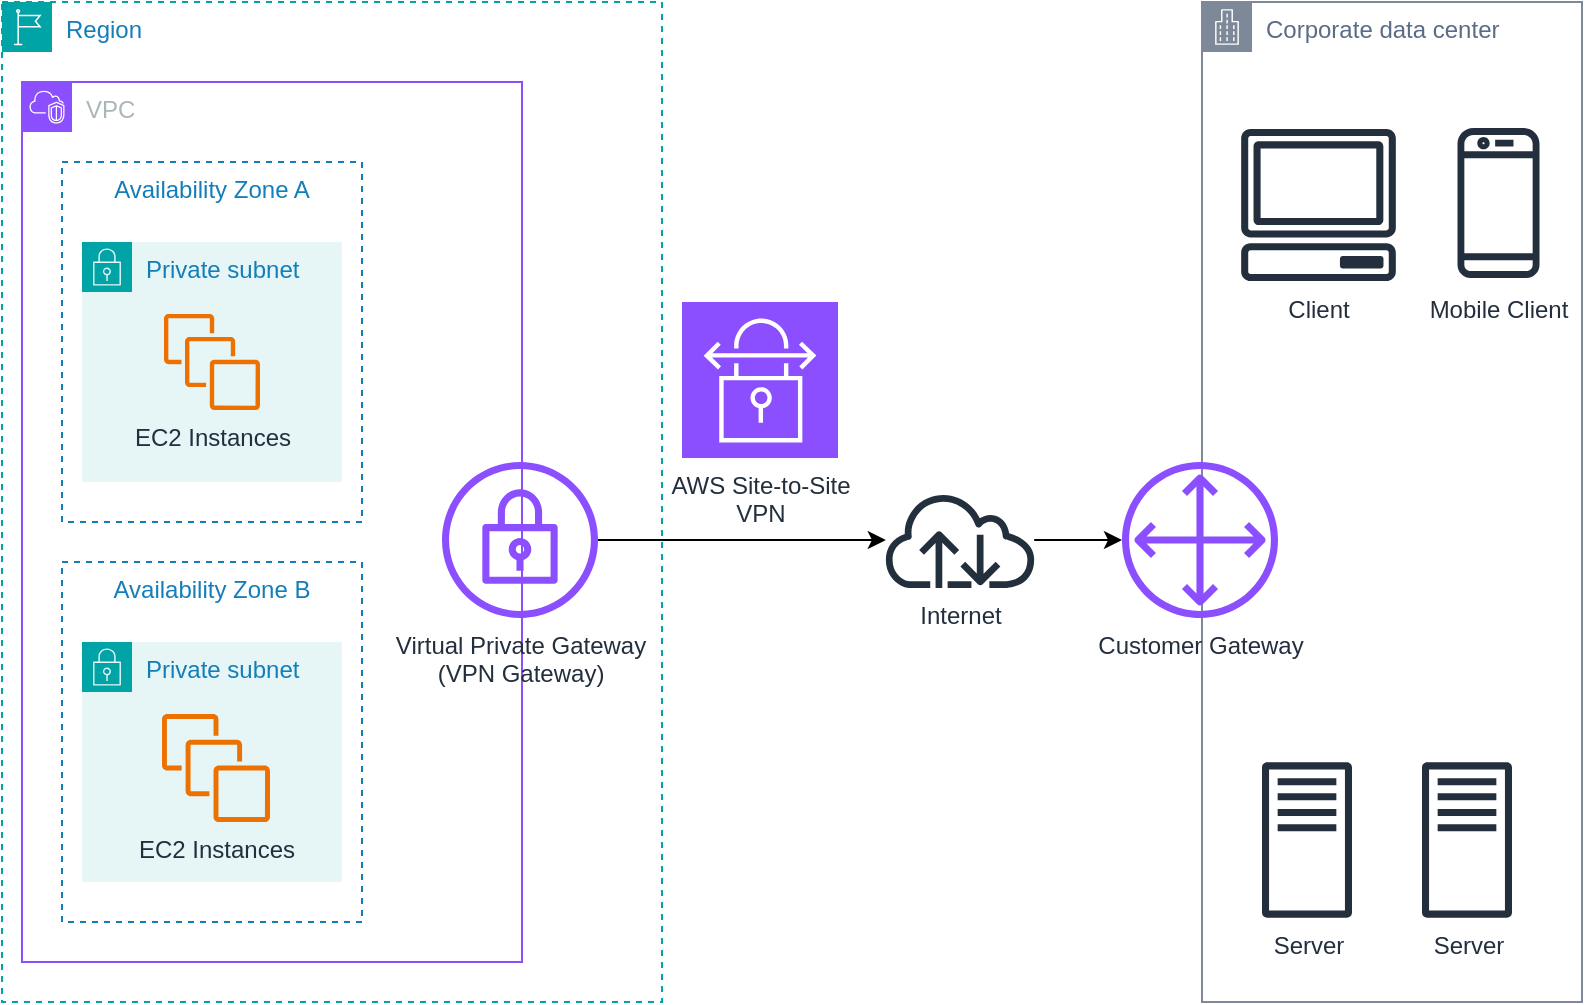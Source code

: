 <mxfile version="26.0.4">
  <diagram name="Page-1" id="yqMeZ-6IOeo74dJejPlR">
    <mxGraphModel dx="1207" dy="1198" grid="1" gridSize="10" guides="1" tooltips="1" connect="1" arrows="1" fold="1" page="1" pageScale="1" pageWidth="850" pageHeight="1100" math="0" shadow="0">
      <root>
        <mxCell id="0" />
        <mxCell id="1" parent="0" />
        <mxCell id="HnUG6Xi3VZmbePIOUU0O-1" value="Region" style="points=[[0,0],[0.25,0],[0.5,0],[0.75,0],[1,0],[1,0.25],[1,0.5],[1,0.75],[1,1],[0.75,1],[0.5,1],[0.25,1],[0,1],[0,0.75],[0,0.5],[0,0.25]];outlineConnect=0;gradientColor=none;html=1;whiteSpace=wrap;fontSize=12;fontStyle=0;container=1;pointerEvents=0;collapsible=0;recursiveResize=0;shape=mxgraph.aws4.group;grIcon=mxgraph.aws4.group_region;strokeColor=#00A4A6;fillColor=none;verticalAlign=top;align=left;spacingLeft=30;fontColor=#147EBA;dashed=1;" vertex="1" parent="1">
          <mxGeometry x="30" y="340" width="330" height="500" as="geometry" />
        </mxCell>
        <mxCell id="HnUG6Xi3VZmbePIOUU0O-2" value="VPC" style="points=[[0,0],[0.25,0],[0.5,0],[0.75,0],[1,0],[1,0.25],[1,0.5],[1,0.75],[1,1],[0.75,1],[0.5,1],[0.25,1],[0,1],[0,0.75],[0,0.5],[0,0.25]];outlineConnect=0;gradientColor=none;html=1;whiteSpace=wrap;fontSize=12;fontStyle=0;container=1;pointerEvents=0;collapsible=0;recursiveResize=0;shape=mxgraph.aws4.group;grIcon=mxgraph.aws4.group_vpc2;strokeColor=#8C4FFF;fillColor=none;verticalAlign=top;align=left;spacingLeft=30;fontColor=#AAB7B8;dashed=0;" vertex="1" parent="HnUG6Xi3VZmbePIOUU0O-1">
          <mxGeometry x="10" y="40" width="250" height="440" as="geometry" />
        </mxCell>
        <mxCell id="HnUG6Xi3VZmbePIOUU0O-7" value="Availability Zone A" style="fillColor=none;strokeColor=#147EBA;dashed=1;verticalAlign=top;fontStyle=0;fontColor=#147EBA;whiteSpace=wrap;html=1;" vertex="1" parent="HnUG6Xi3VZmbePIOUU0O-2">
          <mxGeometry x="20" y="40" width="150" height="180" as="geometry" />
        </mxCell>
        <mxCell id="HnUG6Xi3VZmbePIOUU0O-10" value="Availability Zone B" style="fillColor=none;strokeColor=#147EBA;dashed=1;verticalAlign=top;fontStyle=0;fontColor=#147EBA;whiteSpace=wrap;html=1;" vertex="1" parent="HnUG6Xi3VZmbePIOUU0O-2">
          <mxGeometry x="20" y="240" width="150" height="180" as="geometry" />
        </mxCell>
        <mxCell id="HnUG6Xi3VZmbePIOUU0O-4" value="Private subnet" style="points=[[0,0],[0.25,0],[0.5,0],[0.75,0],[1,0],[1,0.25],[1,0.5],[1,0.75],[1,1],[0.75,1],[0.5,1],[0.25,1],[0,1],[0,0.75],[0,0.5],[0,0.25]];outlineConnect=0;gradientColor=none;html=1;whiteSpace=wrap;fontSize=12;fontStyle=0;container=1;pointerEvents=0;collapsible=0;recursiveResize=0;shape=mxgraph.aws4.group;grIcon=mxgraph.aws4.group_security_group;grStroke=0;strokeColor=#00A4A6;fillColor=#E6F6F7;verticalAlign=top;align=left;spacingLeft=30;fontColor=#147EBA;dashed=0;" vertex="1" parent="HnUG6Xi3VZmbePIOUU0O-2">
          <mxGeometry x="30" y="80" width="130" height="120" as="geometry" />
        </mxCell>
        <mxCell id="HnUG6Xi3VZmbePIOUU0O-5" value="EC2 Instances" style="sketch=0;outlineConnect=0;fontColor=#232F3E;gradientColor=none;fillColor=#ED7100;strokeColor=none;dashed=0;verticalLabelPosition=bottom;verticalAlign=top;align=center;html=1;fontSize=12;fontStyle=0;aspect=fixed;pointerEvents=1;shape=mxgraph.aws4.instances;" vertex="1" parent="HnUG6Xi3VZmbePIOUU0O-4">
          <mxGeometry x="41" y="36" width="48" height="48" as="geometry" />
        </mxCell>
        <mxCell id="HnUG6Xi3VZmbePIOUU0O-8" value="Private subnet" style="points=[[0,0],[0.25,0],[0.5,0],[0.75,0],[1,0],[1,0.25],[1,0.5],[1,0.75],[1,1],[0.75,1],[0.5,1],[0.25,1],[0,1],[0,0.75],[0,0.5],[0,0.25]];outlineConnect=0;gradientColor=none;html=1;whiteSpace=wrap;fontSize=12;fontStyle=0;container=1;pointerEvents=0;collapsible=0;recursiveResize=0;shape=mxgraph.aws4.group;grIcon=mxgraph.aws4.group_security_group;grStroke=0;strokeColor=#00A4A6;fillColor=#E6F6F7;verticalAlign=top;align=left;spacingLeft=30;fontColor=#147EBA;dashed=0;" vertex="1" parent="HnUG6Xi3VZmbePIOUU0O-2">
          <mxGeometry x="30" y="280" width="130" height="120" as="geometry" />
        </mxCell>
        <mxCell id="HnUG6Xi3VZmbePIOUU0O-9" value="EC2 Instances" style="sketch=0;outlineConnect=0;fontColor=#232F3E;gradientColor=none;fillColor=#ED7100;strokeColor=none;dashed=0;verticalLabelPosition=bottom;verticalAlign=top;align=center;html=1;fontSize=12;fontStyle=0;aspect=fixed;pointerEvents=1;shape=mxgraph.aws4.instances;" vertex="1" parent="HnUG6Xi3VZmbePIOUU0O-8">
          <mxGeometry x="40" y="36" width="54" height="54" as="geometry" />
        </mxCell>
        <mxCell id="HnUG6Xi3VZmbePIOUU0O-12" value="Virtual Private Gateway&lt;div&gt;(VPN Gateway)&lt;/div&gt;" style="sketch=0;outlineConnect=0;fontColor=#232F3E;gradientColor=none;fillColor=#8C4FFF;strokeColor=none;dashed=0;verticalLabelPosition=bottom;verticalAlign=top;align=center;html=1;fontSize=12;fontStyle=0;aspect=fixed;pointerEvents=1;shape=mxgraph.aws4.vpn_gateway;" vertex="1" parent="HnUG6Xi3VZmbePIOUU0O-1">
          <mxGeometry x="220" y="230" width="78" height="78" as="geometry" />
        </mxCell>
        <mxCell id="HnUG6Xi3VZmbePIOUU0O-3" value="Corporate data center" style="points=[[0,0],[0.25,0],[0.5,0],[0.75,0],[1,0],[1,0.25],[1,0.5],[1,0.75],[1,1],[0.75,1],[0.5,1],[0.25,1],[0,1],[0,0.75],[0,0.5],[0,0.25]];outlineConnect=0;gradientColor=none;html=1;whiteSpace=wrap;fontSize=12;fontStyle=0;container=1;pointerEvents=0;collapsible=0;recursiveResize=0;shape=mxgraph.aws4.group;grIcon=mxgraph.aws4.group_corporate_data_center;strokeColor=#7D8998;fillColor=none;verticalAlign=top;align=left;spacingLeft=30;fontColor=#5A6C86;dashed=0;" vertex="1" parent="1">
          <mxGeometry x="630" y="340" width="190" height="500" as="geometry" />
        </mxCell>
        <mxCell id="HnUG6Xi3VZmbePIOUU0O-13" value="Mobile Client" style="sketch=0;outlineConnect=0;fontColor=#232F3E;gradientColor=none;fillColor=#232F3D;strokeColor=none;dashed=0;verticalLabelPosition=bottom;verticalAlign=top;align=center;html=1;fontSize=12;fontStyle=0;aspect=fixed;pointerEvents=1;shape=mxgraph.aws4.mobile_client;" vertex="1" parent="HnUG6Xi3VZmbePIOUU0O-3">
          <mxGeometry x="127.75" y="61.5" width="41" height="78" as="geometry" />
        </mxCell>
        <mxCell id="HnUG6Xi3VZmbePIOUU0O-14" value="Client" style="sketch=0;outlineConnect=0;fontColor=#232F3E;gradientColor=none;fillColor=#232F3D;strokeColor=none;dashed=0;verticalLabelPosition=bottom;verticalAlign=top;align=center;html=1;fontSize=12;fontStyle=0;aspect=fixed;pointerEvents=1;shape=mxgraph.aws4.client;" vertex="1" parent="HnUG6Xi3VZmbePIOUU0O-3">
          <mxGeometry x="19.25" y="63.5" width="78" height="76" as="geometry" />
        </mxCell>
        <mxCell id="HnUG6Xi3VZmbePIOUU0O-15" value="Server" style="sketch=0;outlineConnect=0;fontColor=#232F3E;gradientColor=none;fillColor=#232F3D;strokeColor=none;dashed=0;verticalLabelPosition=bottom;verticalAlign=top;align=center;html=1;fontSize=12;fontStyle=0;aspect=fixed;pointerEvents=1;shape=mxgraph.aws4.traditional_server;" vertex="1" parent="HnUG6Xi3VZmbePIOUU0O-3">
          <mxGeometry x="30" y="380" width="45" height="78" as="geometry" />
        </mxCell>
        <mxCell id="HnUG6Xi3VZmbePIOUU0O-16" value="Server" style="sketch=0;outlineConnect=0;fontColor=#232F3E;gradientColor=none;fillColor=#232F3D;strokeColor=none;dashed=0;verticalLabelPosition=bottom;verticalAlign=top;align=center;html=1;fontSize=12;fontStyle=0;aspect=fixed;pointerEvents=1;shape=mxgraph.aws4.traditional_server;" vertex="1" parent="HnUG6Xi3VZmbePIOUU0O-3">
          <mxGeometry x="110" y="380" width="45" height="78" as="geometry" />
        </mxCell>
        <mxCell id="HnUG6Xi3VZmbePIOUU0O-19" value="Customer Gateway" style="sketch=0;outlineConnect=0;fontColor=#232F3E;gradientColor=none;fillColor=#8C4FFF;strokeColor=none;dashed=0;verticalLabelPosition=bottom;verticalAlign=top;align=center;html=1;fontSize=12;fontStyle=0;aspect=fixed;pointerEvents=1;shape=mxgraph.aws4.customer_gateway;" vertex="1" parent="HnUG6Xi3VZmbePIOUU0O-3">
          <mxGeometry x="-40" y="230" width="78" height="78" as="geometry" />
        </mxCell>
        <mxCell id="HnUG6Xi3VZmbePIOUU0O-24" style="edgeStyle=orthogonalEdgeStyle;rounded=0;orthogonalLoop=1;jettySize=auto;html=1;" edge="1" parent="1" source="HnUG6Xi3VZmbePIOUU0O-17" target="HnUG6Xi3VZmbePIOUU0O-19">
          <mxGeometry relative="1" as="geometry" />
        </mxCell>
        <mxCell id="HnUG6Xi3VZmbePIOUU0O-17" value="Internet" style="sketch=0;outlineConnect=0;fontColor=#232F3E;gradientColor=none;fillColor=#232F3D;strokeColor=none;dashed=0;verticalLabelPosition=bottom;verticalAlign=top;align=center;html=1;fontSize=12;fontStyle=0;aspect=fixed;pointerEvents=1;shape=mxgraph.aws4.internet;" vertex="1" parent="1">
          <mxGeometry x="470" y="585" width="78" height="48" as="geometry" />
        </mxCell>
        <mxCell id="HnUG6Xi3VZmbePIOUU0O-21" value="AWS Site-to-Site&lt;div&gt;VPN&lt;/div&gt;" style="sketch=0;points=[[0,0,0],[0.25,0,0],[0.5,0,0],[0.75,0,0],[1,0,0],[0,1,0],[0.25,1,0],[0.5,1,0],[0.75,1,0],[1,1,0],[0,0.25,0],[0,0.5,0],[0,0.75,0],[1,0.25,0],[1,0.5,0],[1,0.75,0]];outlineConnect=0;fontColor=#232F3E;fillColor=#8C4FFF;strokeColor=#ffffff;dashed=0;verticalLabelPosition=bottom;verticalAlign=top;align=center;html=1;fontSize=12;fontStyle=0;aspect=fixed;shape=mxgraph.aws4.resourceIcon;resIcon=mxgraph.aws4.site_to_site_vpn;" vertex="1" parent="1">
          <mxGeometry x="370" y="490" width="78" height="78" as="geometry" />
        </mxCell>
        <mxCell id="HnUG6Xi3VZmbePIOUU0O-23" style="edgeStyle=orthogonalEdgeStyle;rounded=0;orthogonalLoop=1;jettySize=auto;html=1;" edge="1" parent="1" source="HnUG6Xi3VZmbePIOUU0O-12" target="HnUG6Xi3VZmbePIOUU0O-17">
          <mxGeometry relative="1" as="geometry" />
        </mxCell>
      </root>
    </mxGraphModel>
  </diagram>
</mxfile>
